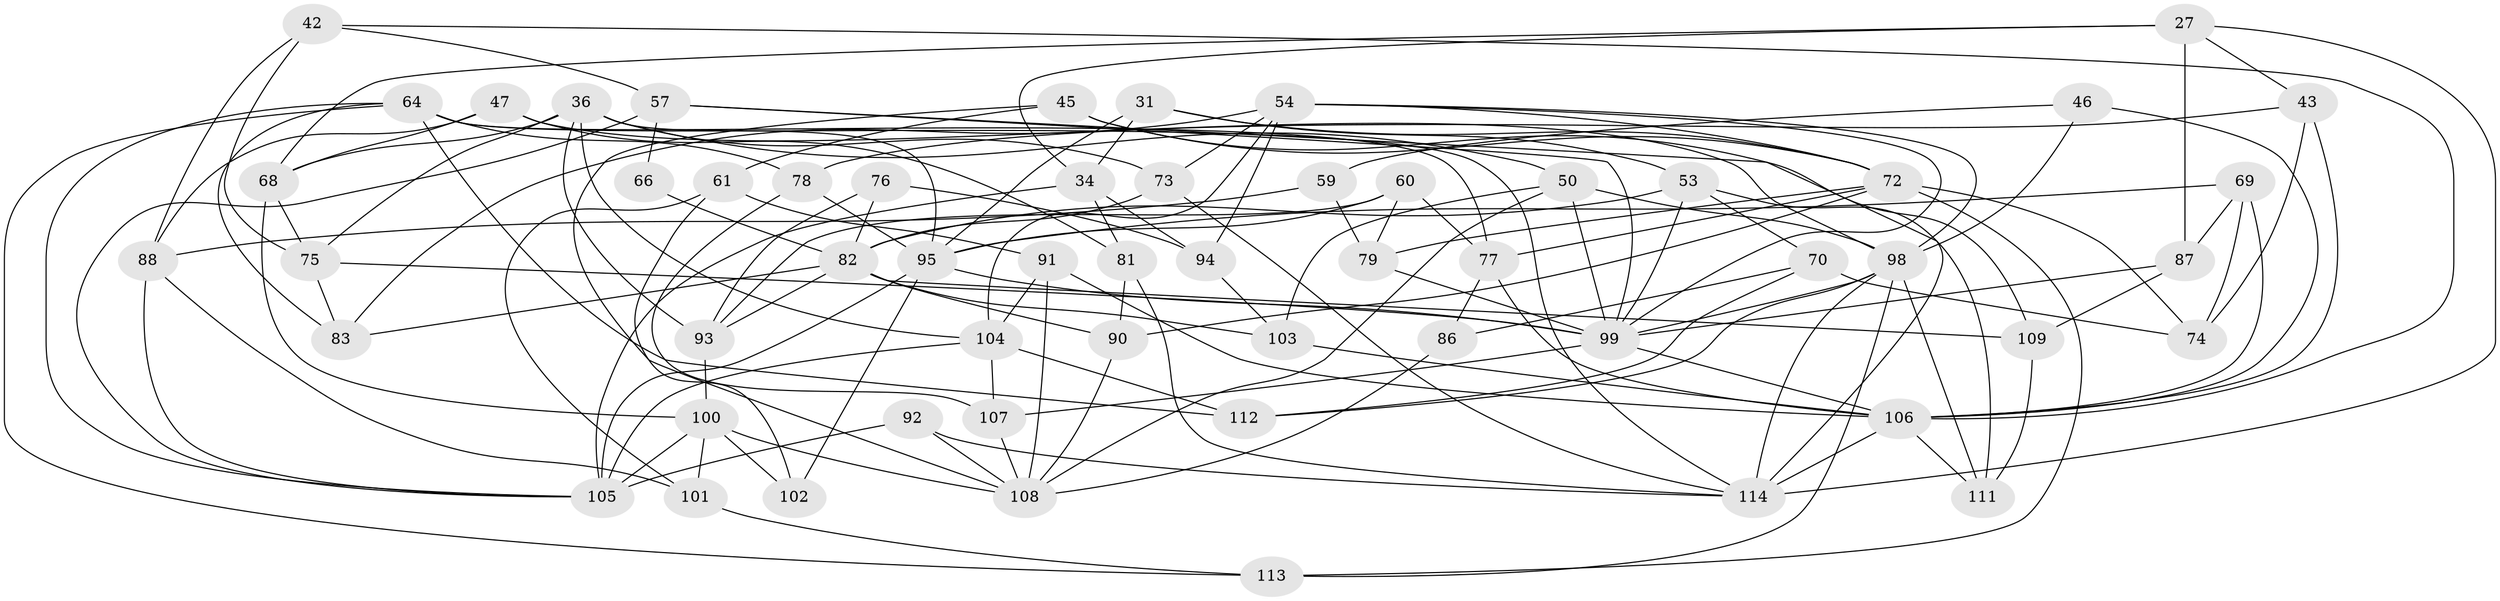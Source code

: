 // original degree distribution, {4: 1.0}
// Generated by graph-tools (version 1.1) at 2025/56/03/09/25 04:56:34]
// undirected, 57 vertices, 143 edges
graph export_dot {
graph [start="1"]
  node [color=gray90,style=filled];
  27 [super="+4+13"];
  31 [super="+25"];
  34 [super="+9"];
  36 [super="+16"];
  42;
  43;
  45;
  46;
  47;
  50 [super="+19"];
  53 [super="+18"];
  54 [super="+33"];
  57 [super="+49"];
  59;
  60;
  61;
  64 [super="+38"];
  66;
  68 [super="+39"];
  69;
  70;
  72 [super="+48"];
  73;
  74;
  75 [super="+63"];
  76;
  77 [super="+52"];
  78;
  79;
  81;
  82 [super="+67"];
  83;
  86;
  87 [super="+35"];
  88 [super="+23"];
  90;
  91;
  92;
  93 [super="+65"];
  94;
  95 [super="+62"];
  98 [super="+89"];
  99 [super="+17+30"];
  100 [super="+85+97"];
  101;
  102;
  103;
  104 [super="+40"];
  105 [super="+55"];
  106 [super="+12+80+84"];
  107;
  108 [super="+20+58"];
  109;
  111;
  112 [super="+51+96"];
  113;
  114 [super="+22+37+110"];
  27 -- 68 [weight=2];
  27 -- 87 [weight=2];
  27 -- 43;
  27 -- 34;
  27 -- 114 [weight=2];
  31 -- 95 [weight=2];
  31 -- 34 [weight=2];
  31 -- 72;
  31 -- 53;
  34 -- 81;
  34 -- 94;
  34 -- 105;
  36 -- 75;
  36 -- 50 [weight=2];
  36 -- 68;
  36 -- 73;
  36 -- 93;
  36 -- 95;
  36 -- 104;
  42 -- 57;
  42 -- 106;
  42 -- 88;
  42 -- 75;
  43 -- 78;
  43 -- 74;
  43 -- 106;
  45 -- 61;
  45 -- 72;
  45 -- 108;
  45 -- 114;
  46 -- 59;
  46 -- 98;
  46 -- 106 [weight=2];
  47 -- 88;
  47 -- 81;
  47 -- 68;
  47 -- 98;
  50 -- 99;
  50 -- 108;
  50 -- 103;
  50 -- 98;
  53 -- 111;
  53 -- 99 [weight=4];
  53 -- 70;
  53 -- 82;
  54 -- 99;
  54 -- 98 [weight=2];
  54 -- 83;
  54 -- 72;
  54 -- 73;
  54 -- 94;
  54 -- 104;
  57 -- 66 [weight=2];
  57 -- 109;
  57 -- 99;
  57 -- 105;
  59 -- 79;
  59 -- 88 [weight=2];
  60 -- 95;
  60 -- 79;
  60 -- 77;
  60 -- 93;
  61 -- 102;
  61 -- 91;
  61 -- 101;
  64 -- 113;
  64 -- 83;
  64 -- 114;
  64 -- 105;
  64 -- 77;
  64 -- 78;
  64 -- 112 [weight=2];
  66 -- 82 [weight=2];
  68 -- 100;
  68 -- 75;
  69 -- 74;
  69 -- 87;
  69 -- 106;
  69 -- 95;
  70 -- 74;
  70 -- 86;
  70 -- 112;
  72 -- 113;
  72 -- 77;
  72 -- 90;
  72 -- 74;
  72 -- 79;
  73 -- 114;
  73 -- 82;
  75 -- 83;
  75 -- 99 [weight=2];
  76 -- 94;
  76 -- 93 [weight=2];
  76 -- 82;
  77 -- 86 [weight=2];
  77 -- 106;
  78 -- 107;
  78 -- 95;
  79 -- 99;
  81 -- 90;
  81 -- 114;
  82 -- 109;
  82 -- 103;
  82 -- 83;
  82 -- 90;
  82 -- 93;
  86 -- 108;
  87 -- 109;
  87 -- 99 [weight=2];
  88 -- 101;
  88 -- 105;
  90 -- 108;
  91 -- 108;
  91 -- 104;
  91 -- 106;
  92 -- 108;
  92 -- 114 [weight=2];
  92 -- 105;
  93 -- 100;
  94 -- 103;
  95 -- 99;
  95 -- 102;
  95 -- 105 [weight=2];
  98 -- 112 [weight=4];
  98 -- 99;
  98 -- 111;
  98 -- 113;
  98 -- 114 [weight=2];
  99 -- 107;
  99 -- 106;
  100 -- 105 [weight=2];
  100 -- 102 [weight=2];
  100 -- 108;
  100 -- 101;
  101 -- 113;
  103 -- 106;
  104 -- 107;
  104 -- 112;
  104 -- 105;
  106 -- 114 [weight=2];
  106 -- 111;
  107 -- 108;
  109 -- 111;
}
